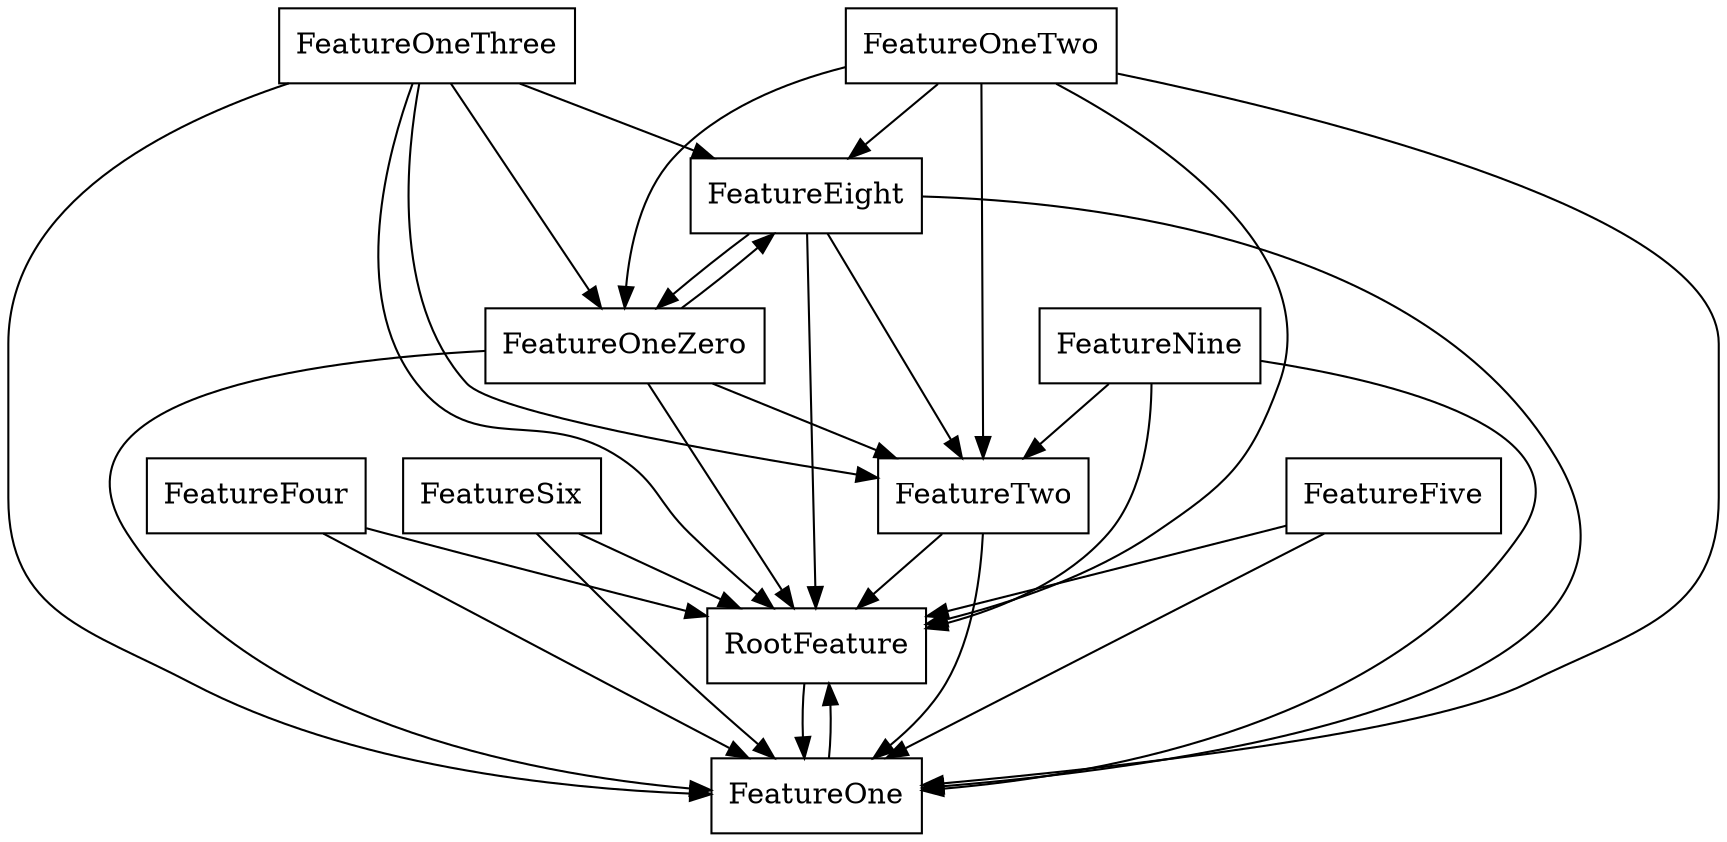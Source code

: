 digraph{
graph [rankdir=TB];
node [shape=box];
edge [arrowhead=normal];
0[label="FeatureOneThree",]
1[label="FeatureFour",]
2[label="FeatureTwo",]
3[label="FeatureOneTwo",]
4[label="FeatureSix",]
5[label="FeatureFive",]
6[label="RootFeature",]
7[label="FeatureNine",]
8[label="FeatureOne",]
9[label="FeatureEight",]
10[label="FeatureOneZero",]
0->2[label="",]
0->6[label="",]
0->8[label="",]
0->9[label="",]
0->10[label="",]
1->6[label="",]
1->8[label="",]
2->6[label="",]
2->8[label="",]
3->2[label="",]
3->6[label="",]
3->8[label="",]
3->9[label="",]
3->10[label="",]
4->6[label="",]
4->8[label="",]
5->6[label="",]
5->8[label="",]
6->8[label="",]
7->2[label="",]
7->6[label="",]
7->8[label="",]
8->6[label="",]
9->2[label="",]
9->6[label="",]
9->8[label="",]
9->10[label="",]
10->2[label="",]
10->6[label="",]
10->8[label="",]
10->9[label="",]
}
